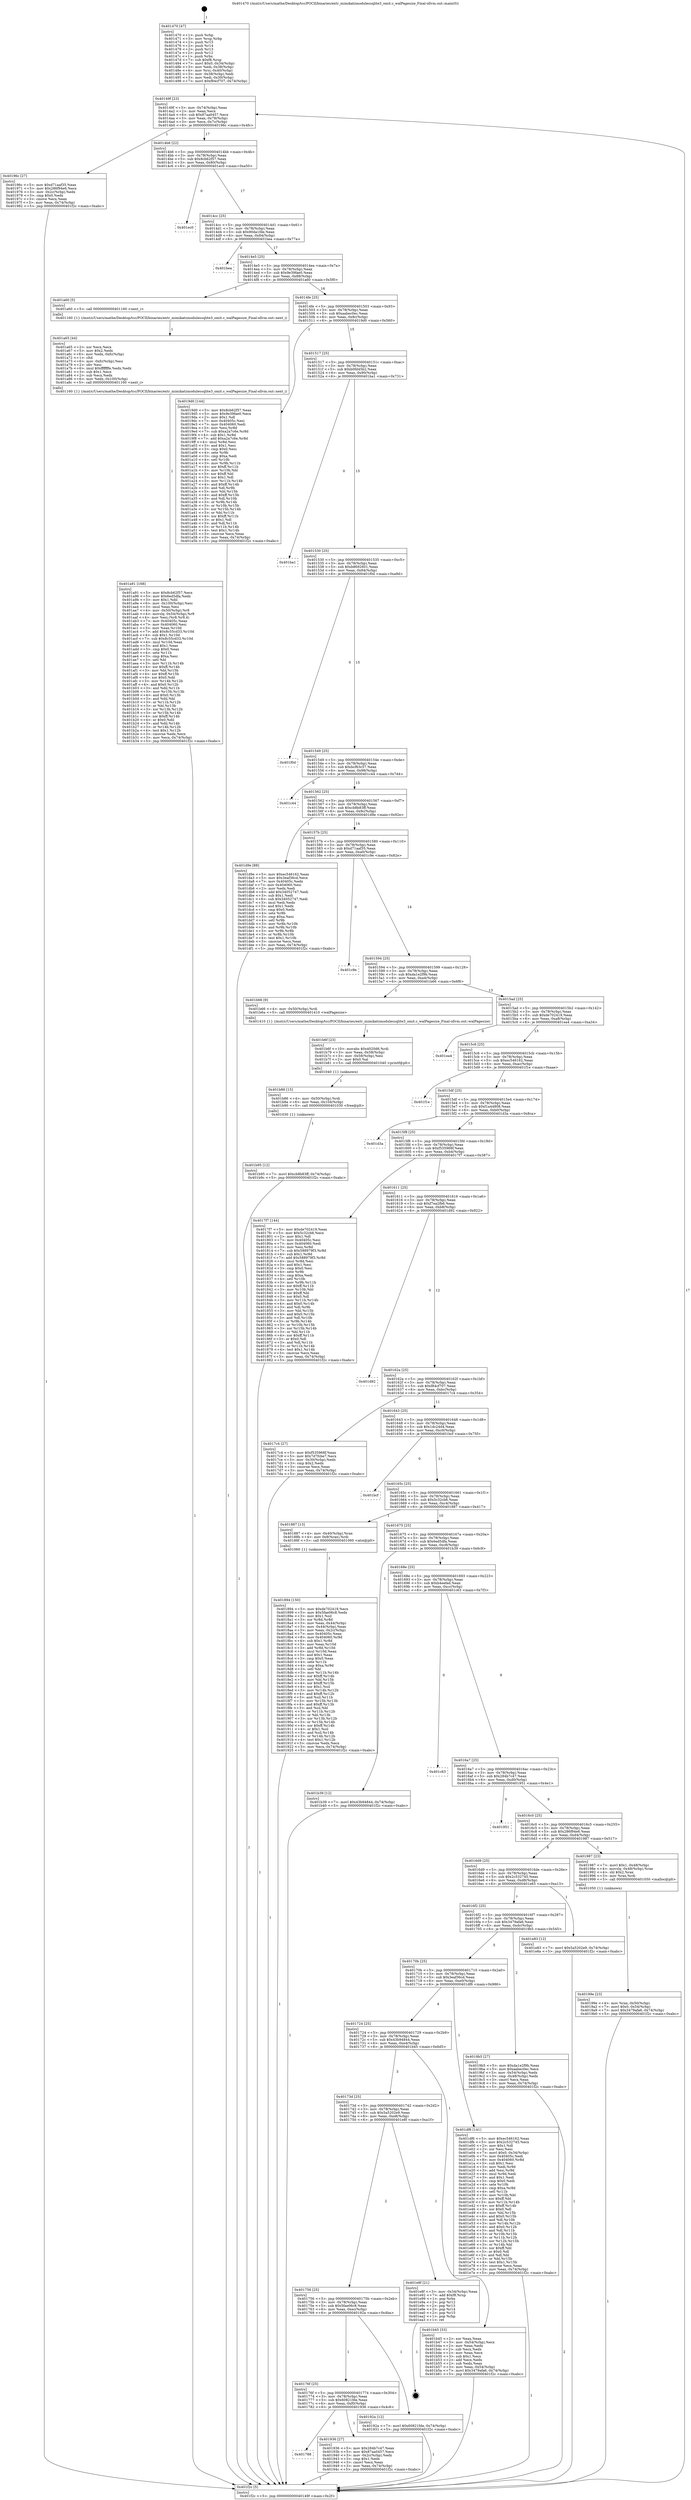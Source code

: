digraph "0x401470" {
  label = "0x401470 (/mnt/c/Users/mathe/Desktop/tcc/POCII/binaries/extr_mimikatzmodulessqlite3_omit.c_walPagesize_Final-ollvm.out::main(0))"
  labelloc = "t"
  node[shape=record]

  Entry [label="",width=0.3,height=0.3,shape=circle,fillcolor=black,style=filled]
  "0x40149f" [label="{
     0x40149f [23]\l
     | [instrs]\l
     &nbsp;&nbsp;0x40149f \<+3\>: mov -0x74(%rbp),%eax\l
     &nbsp;&nbsp;0x4014a2 \<+2\>: mov %eax,%ecx\l
     &nbsp;&nbsp;0x4014a4 \<+6\>: sub $0x87aa0457,%ecx\l
     &nbsp;&nbsp;0x4014aa \<+3\>: mov %eax,-0x78(%rbp)\l
     &nbsp;&nbsp;0x4014ad \<+3\>: mov %ecx,-0x7c(%rbp)\l
     &nbsp;&nbsp;0x4014b0 \<+6\>: je 000000000040196c \<main+0x4fc\>\l
  }"]
  "0x40196c" [label="{
     0x40196c [27]\l
     | [instrs]\l
     &nbsp;&nbsp;0x40196c \<+5\>: mov $0xd71aaf35,%eax\l
     &nbsp;&nbsp;0x401971 \<+5\>: mov $0x286f94e6,%ecx\l
     &nbsp;&nbsp;0x401976 \<+3\>: mov -0x2c(%rbp),%edx\l
     &nbsp;&nbsp;0x401979 \<+3\>: cmp $0x0,%edx\l
     &nbsp;&nbsp;0x40197c \<+3\>: cmove %ecx,%eax\l
     &nbsp;&nbsp;0x40197f \<+3\>: mov %eax,-0x74(%rbp)\l
     &nbsp;&nbsp;0x401982 \<+5\>: jmp 0000000000401f2c \<main+0xabc\>\l
  }"]
  "0x4014b6" [label="{
     0x4014b6 [22]\l
     | [instrs]\l
     &nbsp;&nbsp;0x4014b6 \<+5\>: jmp 00000000004014bb \<main+0x4b\>\l
     &nbsp;&nbsp;0x4014bb \<+3\>: mov -0x78(%rbp),%eax\l
     &nbsp;&nbsp;0x4014be \<+5\>: sub $0x8cb62f57,%eax\l
     &nbsp;&nbsp;0x4014c3 \<+3\>: mov %eax,-0x80(%rbp)\l
     &nbsp;&nbsp;0x4014c6 \<+6\>: je 0000000000401ec0 \<main+0xa50\>\l
  }"]
  Exit [label="",width=0.3,height=0.3,shape=circle,fillcolor=black,style=filled,peripheries=2]
  "0x401ec0" [label="{
     0x401ec0\l
  }", style=dashed]
  "0x4014cc" [label="{
     0x4014cc [25]\l
     | [instrs]\l
     &nbsp;&nbsp;0x4014cc \<+5\>: jmp 00000000004014d1 \<main+0x61\>\l
     &nbsp;&nbsp;0x4014d1 \<+3\>: mov -0x78(%rbp),%eax\l
     &nbsp;&nbsp;0x4014d4 \<+5\>: sub $0x90da1fde,%eax\l
     &nbsp;&nbsp;0x4014d9 \<+6\>: mov %eax,-0x84(%rbp)\l
     &nbsp;&nbsp;0x4014df \<+6\>: je 0000000000401bea \<main+0x77a\>\l
  }"]
  "0x401b95" [label="{
     0x401b95 [12]\l
     | [instrs]\l
     &nbsp;&nbsp;0x401b95 \<+7\>: movl $0xcb8b83ff,-0x74(%rbp)\l
     &nbsp;&nbsp;0x401b9c \<+5\>: jmp 0000000000401f2c \<main+0xabc\>\l
  }"]
  "0x401bea" [label="{
     0x401bea\l
  }", style=dashed]
  "0x4014e5" [label="{
     0x4014e5 [25]\l
     | [instrs]\l
     &nbsp;&nbsp;0x4014e5 \<+5\>: jmp 00000000004014ea \<main+0x7a\>\l
     &nbsp;&nbsp;0x4014ea \<+3\>: mov -0x78(%rbp),%eax\l
     &nbsp;&nbsp;0x4014ed \<+5\>: sub $0x9e39fae0,%eax\l
     &nbsp;&nbsp;0x4014f2 \<+6\>: mov %eax,-0x88(%rbp)\l
     &nbsp;&nbsp;0x4014f8 \<+6\>: je 0000000000401a60 \<main+0x5f0\>\l
  }"]
  "0x401b86" [label="{
     0x401b86 [15]\l
     | [instrs]\l
     &nbsp;&nbsp;0x401b86 \<+4\>: mov -0x50(%rbp),%rdi\l
     &nbsp;&nbsp;0x401b8a \<+6\>: mov %eax,-0x104(%rbp)\l
     &nbsp;&nbsp;0x401b90 \<+5\>: call 0000000000401030 \<free@plt\>\l
     | [calls]\l
     &nbsp;&nbsp;0x401030 \{1\} (unknown)\l
  }"]
  "0x401a60" [label="{
     0x401a60 [5]\l
     | [instrs]\l
     &nbsp;&nbsp;0x401a60 \<+5\>: call 0000000000401160 \<next_i\>\l
     | [calls]\l
     &nbsp;&nbsp;0x401160 \{1\} (/mnt/c/Users/mathe/Desktop/tcc/POCII/binaries/extr_mimikatzmodulessqlite3_omit.c_walPagesize_Final-ollvm.out::next_i)\l
  }"]
  "0x4014fe" [label="{
     0x4014fe [25]\l
     | [instrs]\l
     &nbsp;&nbsp;0x4014fe \<+5\>: jmp 0000000000401503 \<main+0x93\>\l
     &nbsp;&nbsp;0x401503 \<+3\>: mov -0x78(%rbp),%eax\l
     &nbsp;&nbsp;0x401506 \<+5\>: sub $0xaabec0ec,%eax\l
     &nbsp;&nbsp;0x40150b \<+6\>: mov %eax,-0x8c(%rbp)\l
     &nbsp;&nbsp;0x401511 \<+6\>: je 00000000004019d0 \<main+0x560\>\l
  }"]
  "0x401b6f" [label="{
     0x401b6f [23]\l
     | [instrs]\l
     &nbsp;&nbsp;0x401b6f \<+10\>: movabs $0x4020d6,%rdi\l
     &nbsp;&nbsp;0x401b79 \<+3\>: mov %eax,-0x58(%rbp)\l
     &nbsp;&nbsp;0x401b7c \<+3\>: mov -0x58(%rbp),%esi\l
     &nbsp;&nbsp;0x401b7f \<+2\>: mov $0x0,%al\l
     &nbsp;&nbsp;0x401b81 \<+5\>: call 0000000000401040 \<printf@plt\>\l
     | [calls]\l
     &nbsp;&nbsp;0x401040 \{1\} (unknown)\l
  }"]
  "0x4019d0" [label="{
     0x4019d0 [144]\l
     | [instrs]\l
     &nbsp;&nbsp;0x4019d0 \<+5\>: mov $0x8cb62f57,%eax\l
     &nbsp;&nbsp;0x4019d5 \<+5\>: mov $0x9e39fae0,%ecx\l
     &nbsp;&nbsp;0x4019da \<+2\>: mov $0x1,%dl\l
     &nbsp;&nbsp;0x4019dc \<+7\>: mov 0x40405c,%esi\l
     &nbsp;&nbsp;0x4019e3 \<+7\>: mov 0x404060,%edi\l
     &nbsp;&nbsp;0x4019ea \<+3\>: mov %esi,%r8d\l
     &nbsp;&nbsp;0x4019ed \<+7\>: sub $0xa2a7c6e,%r8d\l
     &nbsp;&nbsp;0x4019f4 \<+4\>: sub $0x1,%r8d\l
     &nbsp;&nbsp;0x4019f8 \<+7\>: add $0xa2a7c6e,%r8d\l
     &nbsp;&nbsp;0x4019ff \<+4\>: imul %r8d,%esi\l
     &nbsp;&nbsp;0x401a03 \<+3\>: and $0x1,%esi\l
     &nbsp;&nbsp;0x401a06 \<+3\>: cmp $0x0,%esi\l
     &nbsp;&nbsp;0x401a09 \<+4\>: sete %r9b\l
     &nbsp;&nbsp;0x401a0d \<+3\>: cmp $0xa,%edi\l
     &nbsp;&nbsp;0x401a10 \<+4\>: setl %r10b\l
     &nbsp;&nbsp;0x401a14 \<+3\>: mov %r9b,%r11b\l
     &nbsp;&nbsp;0x401a17 \<+4\>: xor $0xff,%r11b\l
     &nbsp;&nbsp;0x401a1b \<+3\>: mov %r10b,%bl\l
     &nbsp;&nbsp;0x401a1e \<+3\>: xor $0xff,%bl\l
     &nbsp;&nbsp;0x401a21 \<+3\>: xor $0x1,%dl\l
     &nbsp;&nbsp;0x401a24 \<+3\>: mov %r11b,%r14b\l
     &nbsp;&nbsp;0x401a27 \<+4\>: and $0xff,%r14b\l
     &nbsp;&nbsp;0x401a2b \<+3\>: and %dl,%r9b\l
     &nbsp;&nbsp;0x401a2e \<+3\>: mov %bl,%r15b\l
     &nbsp;&nbsp;0x401a31 \<+4\>: and $0xff,%r15b\l
     &nbsp;&nbsp;0x401a35 \<+3\>: and %dl,%r10b\l
     &nbsp;&nbsp;0x401a38 \<+3\>: or %r9b,%r14b\l
     &nbsp;&nbsp;0x401a3b \<+3\>: or %r10b,%r15b\l
     &nbsp;&nbsp;0x401a3e \<+3\>: xor %r15b,%r14b\l
     &nbsp;&nbsp;0x401a41 \<+3\>: or %bl,%r11b\l
     &nbsp;&nbsp;0x401a44 \<+4\>: xor $0xff,%r11b\l
     &nbsp;&nbsp;0x401a48 \<+3\>: or $0x1,%dl\l
     &nbsp;&nbsp;0x401a4b \<+3\>: and %dl,%r11b\l
     &nbsp;&nbsp;0x401a4e \<+3\>: or %r11b,%r14b\l
     &nbsp;&nbsp;0x401a51 \<+4\>: test $0x1,%r14b\l
     &nbsp;&nbsp;0x401a55 \<+3\>: cmovne %ecx,%eax\l
     &nbsp;&nbsp;0x401a58 \<+3\>: mov %eax,-0x74(%rbp)\l
     &nbsp;&nbsp;0x401a5b \<+5\>: jmp 0000000000401f2c \<main+0xabc\>\l
  }"]
  "0x401517" [label="{
     0x401517 [25]\l
     | [instrs]\l
     &nbsp;&nbsp;0x401517 \<+5\>: jmp 000000000040151c \<main+0xac\>\l
     &nbsp;&nbsp;0x40151c \<+3\>: mov -0x78(%rbp),%eax\l
     &nbsp;&nbsp;0x40151f \<+5\>: sub $0xb0fd45b2,%eax\l
     &nbsp;&nbsp;0x401524 \<+6\>: mov %eax,-0x90(%rbp)\l
     &nbsp;&nbsp;0x40152a \<+6\>: je 0000000000401ba1 \<main+0x731\>\l
  }"]
  "0x401a91" [label="{
     0x401a91 [168]\l
     | [instrs]\l
     &nbsp;&nbsp;0x401a91 \<+5\>: mov $0x8cb62f57,%ecx\l
     &nbsp;&nbsp;0x401a96 \<+5\>: mov $0x6ed5dfa,%edx\l
     &nbsp;&nbsp;0x401a9b \<+3\>: mov $0x1,%dil\l
     &nbsp;&nbsp;0x401a9e \<+6\>: mov -0x100(%rbp),%esi\l
     &nbsp;&nbsp;0x401aa4 \<+3\>: imul %eax,%esi\l
     &nbsp;&nbsp;0x401aa7 \<+4\>: mov -0x50(%rbp),%r8\l
     &nbsp;&nbsp;0x401aab \<+4\>: movslq -0x54(%rbp),%r9\l
     &nbsp;&nbsp;0x401aaf \<+4\>: mov %esi,(%r8,%r9,4)\l
     &nbsp;&nbsp;0x401ab3 \<+7\>: mov 0x40405c,%eax\l
     &nbsp;&nbsp;0x401aba \<+7\>: mov 0x404060,%esi\l
     &nbsp;&nbsp;0x401ac1 \<+3\>: mov %eax,%r10d\l
     &nbsp;&nbsp;0x401ac4 \<+7\>: add $0x8c55cd33,%r10d\l
     &nbsp;&nbsp;0x401acb \<+4\>: sub $0x1,%r10d\l
     &nbsp;&nbsp;0x401acf \<+7\>: sub $0x8c55cd33,%r10d\l
     &nbsp;&nbsp;0x401ad6 \<+4\>: imul %r10d,%eax\l
     &nbsp;&nbsp;0x401ada \<+3\>: and $0x1,%eax\l
     &nbsp;&nbsp;0x401add \<+3\>: cmp $0x0,%eax\l
     &nbsp;&nbsp;0x401ae0 \<+4\>: sete %r11b\l
     &nbsp;&nbsp;0x401ae4 \<+3\>: cmp $0xa,%esi\l
     &nbsp;&nbsp;0x401ae7 \<+3\>: setl %bl\l
     &nbsp;&nbsp;0x401aea \<+3\>: mov %r11b,%r14b\l
     &nbsp;&nbsp;0x401aed \<+4\>: xor $0xff,%r14b\l
     &nbsp;&nbsp;0x401af1 \<+3\>: mov %bl,%r15b\l
     &nbsp;&nbsp;0x401af4 \<+4\>: xor $0xff,%r15b\l
     &nbsp;&nbsp;0x401af8 \<+4\>: xor $0x0,%dil\l
     &nbsp;&nbsp;0x401afc \<+3\>: mov %r14b,%r12b\l
     &nbsp;&nbsp;0x401aff \<+4\>: and $0x0,%r12b\l
     &nbsp;&nbsp;0x401b03 \<+3\>: and %dil,%r11b\l
     &nbsp;&nbsp;0x401b06 \<+3\>: mov %r15b,%r13b\l
     &nbsp;&nbsp;0x401b09 \<+4\>: and $0x0,%r13b\l
     &nbsp;&nbsp;0x401b0d \<+3\>: and %dil,%bl\l
     &nbsp;&nbsp;0x401b10 \<+3\>: or %r11b,%r12b\l
     &nbsp;&nbsp;0x401b13 \<+3\>: or %bl,%r13b\l
     &nbsp;&nbsp;0x401b16 \<+3\>: xor %r13b,%r12b\l
     &nbsp;&nbsp;0x401b19 \<+3\>: or %r15b,%r14b\l
     &nbsp;&nbsp;0x401b1c \<+4\>: xor $0xff,%r14b\l
     &nbsp;&nbsp;0x401b20 \<+4\>: or $0x0,%dil\l
     &nbsp;&nbsp;0x401b24 \<+3\>: and %dil,%r14b\l
     &nbsp;&nbsp;0x401b27 \<+3\>: or %r14b,%r12b\l
     &nbsp;&nbsp;0x401b2a \<+4\>: test $0x1,%r12b\l
     &nbsp;&nbsp;0x401b2e \<+3\>: cmovne %edx,%ecx\l
     &nbsp;&nbsp;0x401b31 \<+3\>: mov %ecx,-0x74(%rbp)\l
     &nbsp;&nbsp;0x401b34 \<+5\>: jmp 0000000000401f2c \<main+0xabc\>\l
  }"]
  "0x401ba1" [label="{
     0x401ba1\l
  }", style=dashed]
  "0x401530" [label="{
     0x401530 [25]\l
     | [instrs]\l
     &nbsp;&nbsp;0x401530 \<+5\>: jmp 0000000000401535 \<main+0xc5\>\l
     &nbsp;&nbsp;0x401535 \<+3\>: mov -0x78(%rbp),%eax\l
     &nbsp;&nbsp;0x401538 \<+5\>: sub $0xb8692601,%eax\l
     &nbsp;&nbsp;0x40153d \<+6\>: mov %eax,-0x94(%rbp)\l
     &nbsp;&nbsp;0x401543 \<+6\>: je 0000000000401f0d \<main+0xa9d\>\l
  }"]
  "0x401a65" [label="{
     0x401a65 [44]\l
     | [instrs]\l
     &nbsp;&nbsp;0x401a65 \<+2\>: xor %ecx,%ecx\l
     &nbsp;&nbsp;0x401a67 \<+5\>: mov $0x2,%edx\l
     &nbsp;&nbsp;0x401a6c \<+6\>: mov %edx,-0xfc(%rbp)\l
     &nbsp;&nbsp;0x401a72 \<+1\>: cltd\l
     &nbsp;&nbsp;0x401a73 \<+6\>: mov -0xfc(%rbp),%esi\l
     &nbsp;&nbsp;0x401a79 \<+2\>: idiv %esi\l
     &nbsp;&nbsp;0x401a7b \<+6\>: imul $0xfffffffe,%edx,%edx\l
     &nbsp;&nbsp;0x401a81 \<+3\>: sub $0x1,%ecx\l
     &nbsp;&nbsp;0x401a84 \<+2\>: sub %ecx,%edx\l
     &nbsp;&nbsp;0x401a86 \<+6\>: mov %edx,-0x100(%rbp)\l
     &nbsp;&nbsp;0x401a8c \<+5\>: call 0000000000401160 \<next_i\>\l
     | [calls]\l
     &nbsp;&nbsp;0x401160 \{1\} (/mnt/c/Users/mathe/Desktop/tcc/POCII/binaries/extr_mimikatzmodulessqlite3_omit.c_walPagesize_Final-ollvm.out::next_i)\l
  }"]
  "0x401f0d" [label="{
     0x401f0d\l
  }", style=dashed]
  "0x401549" [label="{
     0x401549 [25]\l
     | [instrs]\l
     &nbsp;&nbsp;0x401549 \<+5\>: jmp 000000000040154e \<main+0xde\>\l
     &nbsp;&nbsp;0x40154e \<+3\>: mov -0x78(%rbp),%eax\l
     &nbsp;&nbsp;0x401551 \<+5\>: sub $0xbcf63c57,%eax\l
     &nbsp;&nbsp;0x401556 \<+6\>: mov %eax,-0x98(%rbp)\l
     &nbsp;&nbsp;0x40155c \<+6\>: je 0000000000401c44 \<main+0x7d4\>\l
  }"]
  "0x40199e" [label="{
     0x40199e [23]\l
     | [instrs]\l
     &nbsp;&nbsp;0x40199e \<+4\>: mov %rax,-0x50(%rbp)\l
     &nbsp;&nbsp;0x4019a2 \<+7\>: movl $0x0,-0x54(%rbp)\l
     &nbsp;&nbsp;0x4019a9 \<+7\>: movl $0x3479afa6,-0x74(%rbp)\l
     &nbsp;&nbsp;0x4019b0 \<+5\>: jmp 0000000000401f2c \<main+0xabc\>\l
  }"]
  "0x401c44" [label="{
     0x401c44\l
  }", style=dashed]
  "0x401562" [label="{
     0x401562 [25]\l
     | [instrs]\l
     &nbsp;&nbsp;0x401562 \<+5\>: jmp 0000000000401567 \<main+0xf7\>\l
     &nbsp;&nbsp;0x401567 \<+3\>: mov -0x78(%rbp),%eax\l
     &nbsp;&nbsp;0x40156a \<+5\>: sub $0xcb8b83ff,%eax\l
     &nbsp;&nbsp;0x40156f \<+6\>: mov %eax,-0x9c(%rbp)\l
     &nbsp;&nbsp;0x401575 \<+6\>: je 0000000000401d9e \<main+0x92e\>\l
  }"]
  "0x401788" [label="{
     0x401788\l
  }", style=dashed]
  "0x401d9e" [label="{
     0x401d9e [88]\l
     | [instrs]\l
     &nbsp;&nbsp;0x401d9e \<+5\>: mov $0xec546162,%eax\l
     &nbsp;&nbsp;0x401da3 \<+5\>: mov $0x3eaf36cd,%ecx\l
     &nbsp;&nbsp;0x401da8 \<+7\>: mov 0x40405c,%edx\l
     &nbsp;&nbsp;0x401daf \<+7\>: mov 0x404060,%esi\l
     &nbsp;&nbsp;0x401db6 \<+2\>: mov %edx,%edi\l
     &nbsp;&nbsp;0x401db8 \<+6\>: add $0x34052747,%edi\l
     &nbsp;&nbsp;0x401dbe \<+3\>: sub $0x1,%edi\l
     &nbsp;&nbsp;0x401dc1 \<+6\>: sub $0x34052747,%edi\l
     &nbsp;&nbsp;0x401dc7 \<+3\>: imul %edi,%edx\l
     &nbsp;&nbsp;0x401dca \<+3\>: and $0x1,%edx\l
     &nbsp;&nbsp;0x401dcd \<+3\>: cmp $0x0,%edx\l
     &nbsp;&nbsp;0x401dd0 \<+4\>: sete %r8b\l
     &nbsp;&nbsp;0x401dd4 \<+3\>: cmp $0xa,%esi\l
     &nbsp;&nbsp;0x401dd7 \<+4\>: setl %r9b\l
     &nbsp;&nbsp;0x401ddb \<+3\>: mov %r8b,%r10b\l
     &nbsp;&nbsp;0x401dde \<+3\>: and %r9b,%r10b\l
     &nbsp;&nbsp;0x401de1 \<+3\>: xor %r9b,%r8b\l
     &nbsp;&nbsp;0x401de4 \<+3\>: or %r8b,%r10b\l
     &nbsp;&nbsp;0x401de7 \<+4\>: test $0x1,%r10b\l
     &nbsp;&nbsp;0x401deb \<+3\>: cmovne %ecx,%eax\l
     &nbsp;&nbsp;0x401dee \<+3\>: mov %eax,-0x74(%rbp)\l
     &nbsp;&nbsp;0x401df1 \<+5\>: jmp 0000000000401f2c \<main+0xabc\>\l
  }"]
  "0x40157b" [label="{
     0x40157b [25]\l
     | [instrs]\l
     &nbsp;&nbsp;0x40157b \<+5\>: jmp 0000000000401580 \<main+0x110\>\l
     &nbsp;&nbsp;0x401580 \<+3\>: mov -0x78(%rbp),%eax\l
     &nbsp;&nbsp;0x401583 \<+5\>: sub $0xd71aaf35,%eax\l
     &nbsp;&nbsp;0x401588 \<+6\>: mov %eax,-0xa0(%rbp)\l
     &nbsp;&nbsp;0x40158e \<+6\>: je 0000000000401c9e \<main+0x82e\>\l
  }"]
  "0x401936" [label="{
     0x401936 [27]\l
     | [instrs]\l
     &nbsp;&nbsp;0x401936 \<+5\>: mov $0x284b7c47,%eax\l
     &nbsp;&nbsp;0x40193b \<+5\>: mov $0x87aa0457,%ecx\l
     &nbsp;&nbsp;0x401940 \<+3\>: mov -0x2c(%rbp),%edx\l
     &nbsp;&nbsp;0x401943 \<+3\>: cmp $0x1,%edx\l
     &nbsp;&nbsp;0x401946 \<+3\>: cmovl %ecx,%eax\l
     &nbsp;&nbsp;0x401949 \<+3\>: mov %eax,-0x74(%rbp)\l
     &nbsp;&nbsp;0x40194c \<+5\>: jmp 0000000000401f2c \<main+0xabc\>\l
  }"]
  "0x401c9e" [label="{
     0x401c9e\l
  }", style=dashed]
  "0x401594" [label="{
     0x401594 [25]\l
     | [instrs]\l
     &nbsp;&nbsp;0x401594 \<+5\>: jmp 0000000000401599 \<main+0x129\>\l
     &nbsp;&nbsp;0x401599 \<+3\>: mov -0x78(%rbp),%eax\l
     &nbsp;&nbsp;0x40159c \<+5\>: sub $0xda1e2f9b,%eax\l
     &nbsp;&nbsp;0x4015a1 \<+6\>: mov %eax,-0xa4(%rbp)\l
     &nbsp;&nbsp;0x4015a7 \<+6\>: je 0000000000401b66 \<main+0x6f6\>\l
  }"]
  "0x40176f" [label="{
     0x40176f [25]\l
     | [instrs]\l
     &nbsp;&nbsp;0x40176f \<+5\>: jmp 0000000000401774 \<main+0x304\>\l
     &nbsp;&nbsp;0x401774 \<+3\>: mov -0x78(%rbp),%eax\l
     &nbsp;&nbsp;0x401777 \<+5\>: sub $0x60821fde,%eax\l
     &nbsp;&nbsp;0x40177c \<+6\>: mov %eax,-0xf0(%rbp)\l
     &nbsp;&nbsp;0x401782 \<+6\>: je 0000000000401936 \<main+0x4c6\>\l
  }"]
  "0x401b66" [label="{
     0x401b66 [9]\l
     | [instrs]\l
     &nbsp;&nbsp;0x401b66 \<+4\>: mov -0x50(%rbp),%rdi\l
     &nbsp;&nbsp;0x401b6a \<+5\>: call 0000000000401410 \<walPagesize\>\l
     | [calls]\l
     &nbsp;&nbsp;0x401410 \{1\} (/mnt/c/Users/mathe/Desktop/tcc/POCII/binaries/extr_mimikatzmodulessqlite3_omit.c_walPagesize_Final-ollvm.out::walPagesize)\l
  }"]
  "0x4015ad" [label="{
     0x4015ad [25]\l
     | [instrs]\l
     &nbsp;&nbsp;0x4015ad \<+5\>: jmp 00000000004015b2 \<main+0x142\>\l
     &nbsp;&nbsp;0x4015b2 \<+3\>: mov -0x78(%rbp),%eax\l
     &nbsp;&nbsp;0x4015b5 \<+5\>: sub $0xde702419,%eax\l
     &nbsp;&nbsp;0x4015ba \<+6\>: mov %eax,-0xa8(%rbp)\l
     &nbsp;&nbsp;0x4015c0 \<+6\>: je 0000000000401ea4 \<main+0xa34\>\l
  }"]
  "0x40192a" [label="{
     0x40192a [12]\l
     | [instrs]\l
     &nbsp;&nbsp;0x40192a \<+7\>: movl $0x60821fde,-0x74(%rbp)\l
     &nbsp;&nbsp;0x401931 \<+5\>: jmp 0000000000401f2c \<main+0xabc\>\l
  }"]
  "0x401ea4" [label="{
     0x401ea4\l
  }", style=dashed]
  "0x4015c6" [label="{
     0x4015c6 [25]\l
     | [instrs]\l
     &nbsp;&nbsp;0x4015c6 \<+5\>: jmp 00000000004015cb \<main+0x15b\>\l
     &nbsp;&nbsp;0x4015cb \<+3\>: mov -0x78(%rbp),%eax\l
     &nbsp;&nbsp;0x4015ce \<+5\>: sub $0xec546162,%eax\l
     &nbsp;&nbsp;0x4015d3 \<+6\>: mov %eax,-0xac(%rbp)\l
     &nbsp;&nbsp;0x4015d9 \<+6\>: je 0000000000401f1e \<main+0xaae\>\l
  }"]
  "0x401756" [label="{
     0x401756 [25]\l
     | [instrs]\l
     &nbsp;&nbsp;0x401756 \<+5\>: jmp 000000000040175b \<main+0x2eb\>\l
     &nbsp;&nbsp;0x40175b \<+3\>: mov -0x78(%rbp),%eax\l
     &nbsp;&nbsp;0x40175e \<+5\>: sub $0x5fae06c8,%eax\l
     &nbsp;&nbsp;0x401763 \<+6\>: mov %eax,-0xec(%rbp)\l
     &nbsp;&nbsp;0x401769 \<+6\>: je 000000000040192a \<main+0x4ba\>\l
  }"]
  "0x401f1e" [label="{
     0x401f1e\l
  }", style=dashed]
  "0x4015df" [label="{
     0x4015df [25]\l
     | [instrs]\l
     &nbsp;&nbsp;0x4015df \<+5\>: jmp 00000000004015e4 \<main+0x174\>\l
     &nbsp;&nbsp;0x4015e4 \<+3\>: mov -0x78(%rbp),%eax\l
     &nbsp;&nbsp;0x4015e7 \<+5\>: sub $0xf1a44808,%eax\l
     &nbsp;&nbsp;0x4015ec \<+6\>: mov %eax,-0xb0(%rbp)\l
     &nbsp;&nbsp;0x4015f2 \<+6\>: je 0000000000401d3a \<main+0x8ca\>\l
  }"]
  "0x401e8f" [label="{
     0x401e8f [21]\l
     | [instrs]\l
     &nbsp;&nbsp;0x401e8f \<+3\>: mov -0x34(%rbp),%eax\l
     &nbsp;&nbsp;0x401e92 \<+7\>: add $0xf8,%rsp\l
     &nbsp;&nbsp;0x401e99 \<+1\>: pop %rbx\l
     &nbsp;&nbsp;0x401e9a \<+2\>: pop %r12\l
     &nbsp;&nbsp;0x401e9c \<+2\>: pop %r13\l
     &nbsp;&nbsp;0x401e9e \<+2\>: pop %r14\l
     &nbsp;&nbsp;0x401ea0 \<+2\>: pop %r15\l
     &nbsp;&nbsp;0x401ea2 \<+1\>: pop %rbp\l
     &nbsp;&nbsp;0x401ea3 \<+1\>: ret\l
  }"]
  "0x401d3a" [label="{
     0x401d3a\l
  }", style=dashed]
  "0x4015f8" [label="{
     0x4015f8 [25]\l
     | [instrs]\l
     &nbsp;&nbsp;0x4015f8 \<+5\>: jmp 00000000004015fd \<main+0x18d\>\l
     &nbsp;&nbsp;0x4015fd \<+3\>: mov -0x78(%rbp),%eax\l
     &nbsp;&nbsp;0x401600 \<+5\>: sub $0xf535968f,%eax\l
     &nbsp;&nbsp;0x401605 \<+6\>: mov %eax,-0xb4(%rbp)\l
     &nbsp;&nbsp;0x40160b \<+6\>: je 00000000004017f7 \<main+0x387\>\l
  }"]
  "0x40173d" [label="{
     0x40173d [25]\l
     | [instrs]\l
     &nbsp;&nbsp;0x40173d \<+5\>: jmp 0000000000401742 \<main+0x2d2\>\l
     &nbsp;&nbsp;0x401742 \<+3\>: mov -0x78(%rbp),%eax\l
     &nbsp;&nbsp;0x401745 \<+5\>: sub $0x5a5202e9,%eax\l
     &nbsp;&nbsp;0x40174a \<+6\>: mov %eax,-0xe8(%rbp)\l
     &nbsp;&nbsp;0x401750 \<+6\>: je 0000000000401e8f \<main+0xa1f\>\l
  }"]
  "0x4017f7" [label="{
     0x4017f7 [144]\l
     | [instrs]\l
     &nbsp;&nbsp;0x4017f7 \<+5\>: mov $0xde702419,%eax\l
     &nbsp;&nbsp;0x4017fc \<+5\>: mov $0x5c32cb6,%ecx\l
     &nbsp;&nbsp;0x401801 \<+2\>: mov $0x1,%dl\l
     &nbsp;&nbsp;0x401803 \<+7\>: mov 0x40405c,%esi\l
     &nbsp;&nbsp;0x40180a \<+7\>: mov 0x404060,%edi\l
     &nbsp;&nbsp;0x401811 \<+3\>: mov %esi,%r8d\l
     &nbsp;&nbsp;0x401814 \<+7\>: sub $0x588979f3,%r8d\l
     &nbsp;&nbsp;0x40181b \<+4\>: sub $0x1,%r8d\l
     &nbsp;&nbsp;0x40181f \<+7\>: add $0x588979f3,%r8d\l
     &nbsp;&nbsp;0x401826 \<+4\>: imul %r8d,%esi\l
     &nbsp;&nbsp;0x40182a \<+3\>: and $0x1,%esi\l
     &nbsp;&nbsp;0x40182d \<+3\>: cmp $0x0,%esi\l
     &nbsp;&nbsp;0x401830 \<+4\>: sete %r9b\l
     &nbsp;&nbsp;0x401834 \<+3\>: cmp $0xa,%edi\l
     &nbsp;&nbsp;0x401837 \<+4\>: setl %r10b\l
     &nbsp;&nbsp;0x40183b \<+3\>: mov %r9b,%r11b\l
     &nbsp;&nbsp;0x40183e \<+4\>: xor $0xff,%r11b\l
     &nbsp;&nbsp;0x401842 \<+3\>: mov %r10b,%bl\l
     &nbsp;&nbsp;0x401845 \<+3\>: xor $0xff,%bl\l
     &nbsp;&nbsp;0x401848 \<+3\>: xor $0x0,%dl\l
     &nbsp;&nbsp;0x40184b \<+3\>: mov %r11b,%r14b\l
     &nbsp;&nbsp;0x40184e \<+4\>: and $0x0,%r14b\l
     &nbsp;&nbsp;0x401852 \<+3\>: and %dl,%r9b\l
     &nbsp;&nbsp;0x401855 \<+3\>: mov %bl,%r15b\l
     &nbsp;&nbsp;0x401858 \<+4\>: and $0x0,%r15b\l
     &nbsp;&nbsp;0x40185c \<+3\>: and %dl,%r10b\l
     &nbsp;&nbsp;0x40185f \<+3\>: or %r9b,%r14b\l
     &nbsp;&nbsp;0x401862 \<+3\>: or %r10b,%r15b\l
     &nbsp;&nbsp;0x401865 \<+3\>: xor %r15b,%r14b\l
     &nbsp;&nbsp;0x401868 \<+3\>: or %bl,%r11b\l
     &nbsp;&nbsp;0x40186b \<+4\>: xor $0xff,%r11b\l
     &nbsp;&nbsp;0x40186f \<+3\>: or $0x0,%dl\l
     &nbsp;&nbsp;0x401872 \<+3\>: and %dl,%r11b\l
     &nbsp;&nbsp;0x401875 \<+3\>: or %r11b,%r14b\l
     &nbsp;&nbsp;0x401878 \<+4\>: test $0x1,%r14b\l
     &nbsp;&nbsp;0x40187c \<+3\>: cmovne %ecx,%eax\l
     &nbsp;&nbsp;0x40187f \<+3\>: mov %eax,-0x74(%rbp)\l
     &nbsp;&nbsp;0x401882 \<+5\>: jmp 0000000000401f2c \<main+0xabc\>\l
  }"]
  "0x401611" [label="{
     0x401611 [25]\l
     | [instrs]\l
     &nbsp;&nbsp;0x401611 \<+5\>: jmp 0000000000401616 \<main+0x1a6\>\l
     &nbsp;&nbsp;0x401616 \<+3\>: mov -0x78(%rbp),%eax\l
     &nbsp;&nbsp;0x401619 \<+5\>: sub $0xf7ea2fb6,%eax\l
     &nbsp;&nbsp;0x40161e \<+6\>: mov %eax,-0xb8(%rbp)\l
     &nbsp;&nbsp;0x401624 \<+6\>: je 0000000000401d92 \<main+0x922\>\l
  }"]
  "0x401b45" [label="{
     0x401b45 [33]\l
     | [instrs]\l
     &nbsp;&nbsp;0x401b45 \<+2\>: xor %eax,%eax\l
     &nbsp;&nbsp;0x401b47 \<+3\>: mov -0x54(%rbp),%ecx\l
     &nbsp;&nbsp;0x401b4a \<+2\>: mov %eax,%edx\l
     &nbsp;&nbsp;0x401b4c \<+2\>: sub %ecx,%edx\l
     &nbsp;&nbsp;0x401b4e \<+2\>: mov %eax,%ecx\l
     &nbsp;&nbsp;0x401b50 \<+3\>: sub $0x1,%ecx\l
     &nbsp;&nbsp;0x401b53 \<+2\>: add %ecx,%edx\l
     &nbsp;&nbsp;0x401b55 \<+2\>: sub %edx,%eax\l
     &nbsp;&nbsp;0x401b57 \<+3\>: mov %eax,-0x54(%rbp)\l
     &nbsp;&nbsp;0x401b5a \<+7\>: movl $0x3479afa6,-0x74(%rbp)\l
     &nbsp;&nbsp;0x401b61 \<+5\>: jmp 0000000000401f2c \<main+0xabc\>\l
  }"]
  "0x401d92" [label="{
     0x401d92\l
  }", style=dashed]
  "0x40162a" [label="{
     0x40162a [25]\l
     | [instrs]\l
     &nbsp;&nbsp;0x40162a \<+5\>: jmp 000000000040162f \<main+0x1bf\>\l
     &nbsp;&nbsp;0x40162f \<+3\>: mov -0x78(%rbp),%eax\l
     &nbsp;&nbsp;0x401632 \<+5\>: sub $0xf84cf707,%eax\l
     &nbsp;&nbsp;0x401637 \<+6\>: mov %eax,-0xbc(%rbp)\l
     &nbsp;&nbsp;0x40163d \<+6\>: je 00000000004017c4 \<main+0x354\>\l
  }"]
  "0x401724" [label="{
     0x401724 [25]\l
     | [instrs]\l
     &nbsp;&nbsp;0x401724 \<+5\>: jmp 0000000000401729 \<main+0x2b9\>\l
     &nbsp;&nbsp;0x401729 \<+3\>: mov -0x78(%rbp),%eax\l
     &nbsp;&nbsp;0x40172c \<+5\>: sub $0x43b94844,%eax\l
     &nbsp;&nbsp;0x401731 \<+6\>: mov %eax,-0xe4(%rbp)\l
     &nbsp;&nbsp;0x401737 \<+6\>: je 0000000000401b45 \<main+0x6d5\>\l
  }"]
  "0x4017c4" [label="{
     0x4017c4 [27]\l
     | [instrs]\l
     &nbsp;&nbsp;0x4017c4 \<+5\>: mov $0xf535968f,%eax\l
     &nbsp;&nbsp;0x4017c9 \<+5\>: mov $0x7d7fcbe7,%ecx\l
     &nbsp;&nbsp;0x4017ce \<+3\>: mov -0x30(%rbp),%edx\l
     &nbsp;&nbsp;0x4017d1 \<+3\>: cmp $0x2,%edx\l
     &nbsp;&nbsp;0x4017d4 \<+3\>: cmovne %ecx,%eax\l
     &nbsp;&nbsp;0x4017d7 \<+3\>: mov %eax,-0x74(%rbp)\l
     &nbsp;&nbsp;0x4017da \<+5\>: jmp 0000000000401f2c \<main+0xabc\>\l
  }"]
  "0x401643" [label="{
     0x401643 [25]\l
     | [instrs]\l
     &nbsp;&nbsp;0x401643 \<+5\>: jmp 0000000000401648 \<main+0x1d8\>\l
     &nbsp;&nbsp;0x401648 \<+3\>: mov -0x78(%rbp),%eax\l
     &nbsp;&nbsp;0x40164b \<+5\>: sub $0x1dc24d4,%eax\l
     &nbsp;&nbsp;0x401650 \<+6\>: mov %eax,-0xc0(%rbp)\l
     &nbsp;&nbsp;0x401656 \<+6\>: je 0000000000401bcf \<main+0x75f\>\l
  }"]
  "0x401f2c" [label="{
     0x401f2c [5]\l
     | [instrs]\l
     &nbsp;&nbsp;0x401f2c \<+5\>: jmp 000000000040149f \<main+0x2f\>\l
  }"]
  "0x401470" [label="{
     0x401470 [47]\l
     | [instrs]\l
     &nbsp;&nbsp;0x401470 \<+1\>: push %rbp\l
     &nbsp;&nbsp;0x401471 \<+3\>: mov %rsp,%rbp\l
     &nbsp;&nbsp;0x401474 \<+2\>: push %r15\l
     &nbsp;&nbsp;0x401476 \<+2\>: push %r14\l
     &nbsp;&nbsp;0x401478 \<+2\>: push %r13\l
     &nbsp;&nbsp;0x40147a \<+2\>: push %r12\l
     &nbsp;&nbsp;0x40147c \<+1\>: push %rbx\l
     &nbsp;&nbsp;0x40147d \<+7\>: sub $0xf8,%rsp\l
     &nbsp;&nbsp;0x401484 \<+7\>: movl $0x0,-0x34(%rbp)\l
     &nbsp;&nbsp;0x40148b \<+3\>: mov %edi,-0x38(%rbp)\l
     &nbsp;&nbsp;0x40148e \<+4\>: mov %rsi,-0x40(%rbp)\l
     &nbsp;&nbsp;0x401492 \<+3\>: mov -0x38(%rbp),%edi\l
     &nbsp;&nbsp;0x401495 \<+3\>: mov %edi,-0x30(%rbp)\l
     &nbsp;&nbsp;0x401498 \<+7\>: movl $0xf84cf707,-0x74(%rbp)\l
  }"]
  "0x401df6" [label="{
     0x401df6 [141]\l
     | [instrs]\l
     &nbsp;&nbsp;0x401df6 \<+5\>: mov $0xec546162,%eax\l
     &nbsp;&nbsp;0x401dfb \<+5\>: mov $0x2c532745,%ecx\l
     &nbsp;&nbsp;0x401e00 \<+2\>: mov $0x1,%dl\l
     &nbsp;&nbsp;0x401e02 \<+2\>: xor %esi,%esi\l
     &nbsp;&nbsp;0x401e04 \<+7\>: movl $0x0,-0x34(%rbp)\l
     &nbsp;&nbsp;0x401e0b \<+7\>: mov 0x40405c,%edi\l
     &nbsp;&nbsp;0x401e12 \<+8\>: mov 0x404060,%r8d\l
     &nbsp;&nbsp;0x401e1a \<+3\>: sub $0x1,%esi\l
     &nbsp;&nbsp;0x401e1d \<+3\>: mov %edi,%r9d\l
     &nbsp;&nbsp;0x401e20 \<+3\>: add %esi,%r9d\l
     &nbsp;&nbsp;0x401e23 \<+4\>: imul %r9d,%edi\l
     &nbsp;&nbsp;0x401e27 \<+3\>: and $0x1,%edi\l
     &nbsp;&nbsp;0x401e2a \<+3\>: cmp $0x0,%edi\l
     &nbsp;&nbsp;0x401e2d \<+4\>: sete %r10b\l
     &nbsp;&nbsp;0x401e31 \<+4\>: cmp $0xa,%r8d\l
     &nbsp;&nbsp;0x401e35 \<+4\>: setl %r11b\l
     &nbsp;&nbsp;0x401e39 \<+3\>: mov %r10b,%bl\l
     &nbsp;&nbsp;0x401e3c \<+3\>: xor $0xff,%bl\l
     &nbsp;&nbsp;0x401e3f \<+3\>: mov %r11b,%r14b\l
     &nbsp;&nbsp;0x401e42 \<+4\>: xor $0xff,%r14b\l
     &nbsp;&nbsp;0x401e46 \<+3\>: xor $0x0,%dl\l
     &nbsp;&nbsp;0x401e49 \<+3\>: mov %bl,%r15b\l
     &nbsp;&nbsp;0x401e4c \<+4\>: and $0x0,%r15b\l
     &nbsp;&nbsp;0x401e50 \<+3\>: and %dl,%r10b\l
     &nbsp;&nbsp;0x401e53 \<+3\>: mov %r14b,%r12b\l
     &nbsp;&nbsp;0x401e56 \<+4\>: and $0x0,%r12b\l
     &nbsp;&nbsp;0x401e5a \<+3\>: and %dl,%r11b\l
     &nbsp;&nbsp;0x401e5d \<+3\>: or %r10b,%r15b\l
     &nbsp;&nbsp;0x401e60 \<+3\>: or %r11b,%r12b\l
     &nbsp;&nbsp;0x401e63 \<+3\>: xor %r12b,%r15b\l
     &nbsp;&nbsp;0x401e66 \<+3\>: or %r14b,%bl\l
     &nbsp;&nbsp;0x401e69 \<+3\>: xor $0xff,%bl\l
     &nbsp;&nbsp;0x401e6c \<+3\>: or $0x0,%dl\l
     &nbsp;&nbsp;0x401e6f \<+2\>: and %dl,%bl\l
     &nbsp;&nbsp;0x401e71 \<+3\>: or %bl,%r15b\l
     &nbsp;&nbsp;0x401e74 \<+4\>: test $0x1,%r15b\l
     &nbsp;&nbsp;0x401e78 \<+3\>: cmovne %ecx,%eax\l
     &nbsp;&nbsp;0x401e7b \<+3\>: mov %eax,-0x74(%rbp)\l
     &nbsp;&nbsp;0x401e7e \<+5\>: jmp 0000000000401f2c \<main+0xabc\>\l
  }"]
  "0x401bcf" [label="{
     0x401bcf\l
  }", style=dashed]
  "0x40165c" [label="{
     0x40165c [25]\l
     | [instrs]\l
     &nbsp;&nbsp;0x40165c \<+5\>: jmp 0000000000401661 \<main+0x1f1\>\l
     &nbsp;&nbsp;0x401661 \<+3\>: mov -0x78(%rbp),%eax\l
     &nbsp;&nbsp;0x401664 \<+5\>: sub $0x5c32cb6,%eax\l
     &nbsp;&nbsp;0x401669 \<+6\>: mov %eax,-0xc4(%rbp)\l
     &nbsp;&nbsp;0x40166f \<+6\>: je 0000000000401887 \<main+0x417\>\l
  }"]
  "0x40170b" [label="{
     0x40170b [25]\l
     | [instrs]\l
     &nbsp;&nbsp;0x40170b \<+5\>: jmp 0000000000401710 \<main+0x2a0\>\l
     &nbsp;&nbsp;0x401710 \<+3\>: mov -0x78(%rbp),%eax\l
     &nbsp;&nbsp;0x401713 \<+5\>: sub $0x3eaf36cd,%eax\l
     &nbsp;&nbsp;0x401718 \<+6\>: mov %eax,-0xe0(%rbp)\l
     &nbsp;&nbsp;0x40171e \<+6\>: je 0000000000401df6 \<main+0x986\>\l
  }"]
  "0x401887" [label="{
     0x401887 [13]\l
     | [instrs]\l
     &nbsp;&nbsp;0x401887 \<+4\>: mov -0x40(%rbp),%rax\l
     &nbsp;&nbsp;0x40188b \<+4\>: mov 0x8(%rax),%rdi\l
     &nbsp;&nbsp;0x40188f \<+5\>: call 0000000000401060 \<atoi@plt\>\l
     | [calls]\l
     &nbsp;&nbsp;0x401060 \{1\} (unknown)\l
  }"]
  "0x401675" [label="{
     0x401675 [25]\l
     | [instrs]\l
     &nbsp;&nbsp;0x401675 \<+5\>: jmp 000000000040167a \<main+0x20a\>\l
     &nbsp;&nbsp;0x40167a \<+3\>: mov -0x78(%rbp),%eax\l
     &nbsp;&nbsp;0x40167d \<+5\>: sub $0x6ed5dfa,%eax\l
     &nbsp;&nbsp;0x401682 \<+6\>: mov %eax,-0xc8(%rbp)\l
     &nbsp;&nbsp;0x401688 \<+6\>: je 0000000000401b39 \<main+0x6c9\>\l
  }"]
  "0x401894" [label="{
     0x401894 [150]\l
     | [instrs]\l
     &nbsp;&nbsp;0x401894 \<+5\>: mov $0xde702419,%ecx\l
     &nbsp;&nbsp;0x401899 \<+5\>: mov $0x5fae06c8,%edx\l
     &nbsp;&nbsp;0x40189e \<+3\>: mov $0x1,%sil\l
     &nbsp;&nbsp;0x4018a1 \<+3\>: xor %r8d,%r8d\l
     &nbsp;&nbsp;0x4018a4 \<+3\>: mov %eax,-0x44(%rbp)\l
     &nbsp;&nbsp;0x4018a7 \<+3\>: mov -0x44(%rbp),%eax\l
     &nbsp;&nbsp;0x4018aa \<+3\>: mov %eax,-0x2c(%rbp)\l
     &nbsp;&nbsp;0x4018ad \<+7\>: mov 0x40405c,%eax\l
     &nbsp;&nbsp;0x4018b4 \<+8\>: mov 0x404060,%r9d\l
     &nbsp;&nbsp;0x4018bc \<+4\>: sub $0x1,%r8d\l
     &nbsp;&nbsp;0x4018c0 \<+3\>: mov %eax,%r10d\l
     &nbsp;&nbsp;0x4018c3 \<+3\>: add %r8d,%r10d\l
     &nbsp;&nbsp;0x4018c6 \<+4\>: imul %r10d,%eax\l
     &nbsp;&nbsp;0x4018ca \<+3\>: and $0x1,%eax\l
     &nbsp;&nbsp;0x4018cd \<+3\>: cmp $0x0,%eax\l
     &nbsp;&nbsp;0x4018d0 \<+4\>: sete %r11b\l
     &nbsp;&nbsp;0x4018d4 \<+4\>: cmp $0xa,%r9d\l
     &nbsp;&nbsp;0x4018d8 \<+3\>: setl %bl\l
     &nbsp;&nbsp;0x4018db \<+3\>: mov %r11b,%r14b\l
     &nbsp;&nbsp;0x4018de \<+4\>: xor $0xff,%r14b\l
     &nbsp;&nbsp;0x4018e2 \<+3\>: mov %bl,%r15b\l
     &nbsp;&nbsp;0x4018e5 \<+4\>: xor $0xff,%r15b\l
     &nbsp;&nbsp;0x4018e9 \<+4\>: xor $0x1,%sil\l
     &nbsp;&nbsp;0x4018ed \<+3\>: mov %r14b,%r12b\l
     &nbsp;&nbsp;0x4018f0 \<+4\>: and $0xff,%r12b\l
     &nbsp;&nbsp;0x4018f4 \<+3\>: and %sil,%r11b\l
     &nbsp;&nbsp;0x4018f7 \<+3\>: mov %r15b,%r13b\l
     &nbsp;&nbsp;0x4018fa \<+4\>: and $0xff,%r13b\l
     &nbsp;&nbsp;0x4018fe \<+3\>: and %sil,%bl\l
     &nbsp;&nbsp;0x401901 \<+3\>: or %r11b,%r12b\l
     &nbsp;&nbsp;0x401904 \<+3\>: or %bl,%r13b\l
     &nbsp;&nbsp;0x401907 \<+3\>: xor %r13b,%r12b\l
     &nbsp;&nbsp;0x40190a \<+3\>: or %r15b,%r14b\l
     &nbsp;&nbsp;0x40190d \<+4\>: xor $0xff,%r14b\l
     &nbsp;&nbsp;0x401911 \<+4\>: or $0x1,%sil\l
     &nbsp;&nbsp;0x401915 \<+3\>: and %sil,%r14b\l
     &nbsp;&nbsp;0x401918 \<+3\>: or %r14b,%r12b\l
     &nbsp;&nbsp;0x40191b \<+4\>: test $0x1,%r12b\l
     &nbsp;&nbsp;0x40191f \<+3\>: cmovne %edx,%ecx\l
     &nbsp;&nbsp;0x401922 \<+3\>: mov %ecx,-0x74(%rbp)\l
     &nbsp;&nbsp;0x401925 \<+5\>: jmp 0000000000401f2c \<main+0xabc\>\l
  }"]
  "0x4019b5" [label="{
     0x4019b5 [27]\l
     | [instrs]\l
     &nbsp;&nbsp;0x4019b5 \<+5\>: mov $0xda1e2f9b,%eax\l
     &nbsp;&nbsp;0x4019ba \<+5\>: mov $0xaabec0ec,%ecx\l
     &nbsp;&nbsp;0x4019bf \<+3\>: mov -0x54(%rbp),%edx\l
     &nbsp;&nbsp;0x4019c2 \<+3\>: cmp -0x48(%rbp),%edx\l
     &nbsp;&nbsp;0x4019c5 \<+3\>: cmovl %ecx,%eax\l
     &nbsp;&nbsp;0x4019c8 \<+3\>: mov %eax,-0x74(%rbp)\l
     &nbsp;&nbsp;0x4019cb \<+5\>: jmp 0000000000401f2c \<main+0xabc\>\l
  }"]
  "0x401b39" [label="{
     0x401b39 [12]\l
     | [instrs]\l
     &nbsp;&nbsp;0x401b39 \<+7\>: movl $0x43b94844,-0x74(%rbp)\l
     &nbsp;&nbsp;0x401b40 \<+5\>: jmp 0000000000401f2c \<main+0xabc\>\l
  }"]
  "0x40168e" [label="{
     0x40168e [25]\l
     | [instrs]\l
     &nbsp;&nbsp;0x40168e \<+5\>: jmp 0000000000401693 \<main+0x223\>\l
     &nbsp;&nbsp;0x401693 \<+3\>: mov -0x78(%rbp),%eax\l
     &nbsp;&nbsp;0x401696 \<+5\>: sub $0xb4eefad,%eax\l
     &nbsp;&nbsp;0x40169b \<+6\>: mov %eax,-0xcc(%rbp)\l
     &nbsp;&nbsp;0x4016a1 \<+6\>: je 0000000000401c63 \<main+0x7f3\>\l
  }"]
  "0x4016f2" [label="{
     0x4016f2 [25]\l
     | [instrs]\l
     &nbsp;&nbsp;0x4016f2 \<+5\>: jmp 00000000004016f7 \<main+0x287\>\l
     &nbsp;&nbsp;0x4016f7 \<+3\>: mov -0x78(%rbp),%eax\l
     &nbsp;&nbsp;0x4016fa \<+5\>: sub $0x3479afa6,%eax\l
     &nbsp;&nbsp;0x4016ff \<+6\>: mov %eax,-0xdc(%rbp)\l
     &nbsp;&nbsp;0x401705 \<+6\>: je 00000000004019b5 \<main+0x545\>\l
  }"]
  "0x401c63" [label="{
     0x401c63\l
  }", style=dashed]
  "0x4016a7" [label="{
     0x4016a7 [25]\l
     | [instrs]\l
     &nbsp;&nbsp;0x4016a7 \<+5\>: jmp 00000000004016ac \<main+0x23c\>\l
     &nbsp;&nbsp;0x4016ac \<+3\>: mov -0x78(%rbp),%eax\l
     &nbsp;&nbsp;0x4016af \<+5\>: sub $0x284b7c47,%eax\l
     &nbsp;&nbsp;0x4016b4 \<+6\>: mov %eax,-0xd0(%rbp)\l
     &nbsp;&nbsp;0x4016ba \<+6\>: je 0000000000401951 \<main+0x4e1\>\l
  }"]
  "0x401e83" [label="{
     0x401e83 [12]\l
     | [instrs]\l
     &nbsp;&nbsp;0x401e83 \<+7\>: movl $0x5a5202e9,-0x74(%rbp)\l
     &nbsp;&nbsp;0x401e8a \<+5\>: jmp 0000000000401f2c \<main+0xabc\>\l
  }"]
  "0x401951" [label="{
     0x401951\l
  }", style=dashed]
  "0x4016c0" [label="{
     0x4016c0 [25]\l
     | [instrs]\l
     &nbsp;&nbsp;0x4016c0 \<+5\>: jmp 00000000004016c5 \<main+0x255\>\l
     &nbsp;&nbsp;0x4016c5 \<+3\>: mov -0x78(%rbp),%eax\l
     &nbsp;&nbsp;0x4016c8 \<+5\>: sub $0x286f94e6,%eax\l
     &nbsp;&nbsp;0x4016cd \<+6\>: mov %eax,-0xd4(%rbp)\l
     &nbsp;&nbsp;0x4016d3 \<+6\>: je 0000000000401987 \<main+0x517\>\l
  }"]
  "0x4016d9" [label="{
     0x4016d9 [25]\l
     | [instrs]\l
     &nbsp;&nbsp;0x4016d9 \<+5\>: jmp 00000000004016de \<main+0x26e\>\l
     &nbsp;&nbsp;0x4016de \<+3\>: mov -0x78(%rbp),%eax\l
     &nbsp;&nbsp;0x4016e1 \<+5\>: sub $0x2c532745,%eax\l
     &nbsp;&nbsp;0x4016e6 \<+6\>: mov %eax,-0xd8(%rbp)\l
     &nbsp;&nbsp;0x4016ec \<+6\>: je 0000000000401e83 \<main+0xa13\>\l
  }"]
  "0x401987" [label="{
     0x401987 [23]\l
     | [instrs]\l
     &nbsp;&nbsp;0x401987 \<+7\>: movl $0x1,-0x48(%rbp)\l
     &nbsp;&nbsp;0x40198e \<+4\>: movslq -0x48(%rbp),%rax\l
     &nbsp;&nbsp;0x401992 \<+4\>: shl $0x2,%rax\l
     &nbsp;&nbsp;0x401996 \<+3\>: mov %rax,%rdi\l
     &nbsp;&nbsp;0x401999 \<+5\>: call 0000000000401050 \<malloc@plt\>\l
     | [calls]\l
     &nbsp;&nbsp;0x401050 \{1\} (unknown)\l
  }"]
  Entry -> "0x401470" [label=" 1"]
  "0x40149f" -> "0x40196c" [label=" 1"]
  "0x40149f" -> "0x4014b6" [label=" 17"]
  "0x401e8f" -> Exit [label=" 1"]
  "0x4014b6" -> "0x401ec0" [label=" 0"]
  "0x4014b6" -> "0x4014cc" [label=" 17"]
  "0x401e83" -> "0x401f2c" [label=" 1"]
  "0x4014cc" -> "0x401bea" [label=" 0"]
  "0x4014cc" -> "0x4014e5" [label=" 17"]
  "0x401df6" -> "0x401f2c" [label=" 1"]
  "0x4014e5" -> "0x401a60" [label=" 1"]
  "0x4014e5" -> "0x4014fe" [label=" 16"]
  "0x401d9e" -> "0x401f2c" [label=" 1"]
  "0x4014fe" -> "0x4019d0" [label=" 1"]
  "0x4014fe" -> "0x401517" [label=" 15"]
  "0x401b95" -> "0x401f2c" [label=" 1"]
  "0x401517" -> "0x401ba1" [label=" 0"]
  "0x401517" -> "0x401530" [label=" 15"]
  "0x401b86" -> "0x401b95" [label=" 1"]
  "0x401530" -> "0x401f0d" [label=" 0"]
  "0x401530" -> "0x401549" [label=" 15"]
  "0x401b6f" -> "0x401b86" [label=" 1"]
  "0x401549" -> "0x401c44" [label=" 0"]
  "0x401549" -> "0x401562" [label=" 15"]
  "0x401b66" -> "0x401b6f" [label=" 1"]
  "0x401562" -> "0x401d9e" [label=" 1"]
  "0x401562" -> "0x40157b" [label=" 14"]
  "0x401b45" -> "0x401f2c" [label=" 1"]
  "0x40157b" -> "0x401c9e" [label=" 0"]
  "0x40157b" -> "0x401594" [label=" 14"]
  "0x401b39" -> "0x401f2c" [label=" 1"]
  "0x401594" -> "0x401b66" [label=" 1"]
  "0x401594" -> "0x4015ad" [label=" 13"]
  "0x401a65" -> "0x401a91" [label=" 1"]
  "0x4015ad" -> "0x401ea4" [label=" 0"]
  "0x4015ad" -> "0x4015c6" [label=" 13"]
  "0x401a60" -> "0x401a65" [label=" 1"]
  "0x4015c6" -> "0x401f1e" [label=" 0"]
  "0x4015c6" -> "0x4015df" [label=" 13"]
  "0x4019b5" -> "0x401f2c" [label=" 2"]
  "0x4015df" -> "0x401d3a" [label=" 0"]
  "0x4015df" -> "0x4015f8" [label=" 13"]
  "0x40199e" -> "0x401f2c" [label=" 1"]
  "0x4015f8" -> "0x4017f7" [label=" 1"]
  "0x4015f8" -> "0x401611" [label=" 12"]
  "0x40196c" -> "0x401f2c" [label=" 1"]
  "0x401611" -> "0x401d92" [label=" 0"]
  "0x401611" -> "0x40162a" [label=" 12"]
  "0x401936" -> "0x401f2c" [label=" 1"]
  "0x40162a" -> "0x4017c4" [label=" 1"]
  "0x40162a" -> "0x401643" [label=" 11"]
  "0x4017c4" -> "0x401f2c" [label=" 1"]
  "0x401470" -> "0x40149f" [label=" 1"]
  "0x401f2c" -> "0x40149f" [label=" 17"]
  "0x4017f7" -> "0x401f2c" [label=" 1"]
  "0x40176f" -> "0x401936" [label=" 1"]
  "0x401643" -> "0x401bcf" [label=" 0"]
  "0x401643" -> "0x40165c" [label=" 11"]
  "0x401a91" -> "0x401f2c" [label=" 1"]
  "0x40165c" -> "0x401887" [label=" 1"]
  "0x40165c" -> "0x401675" [label=" 10"]
  "0x401887" -> "0x401894" [label=" 1"]
  "0x401894" -> "0x401f2c" [label=" 1"]
  "0x401756" -> "0x40176f" [label=" 1"]
  "0x401675" -> "0x401b39" [label=" 1"]
  "0x401675" -> "0x40168e" [label=" 9"]
  "0x401756" -> "0x40192a" [label=" 1"]
  "0x40168e" -> "0x401c63" [label=" 0"]
  "0x40168e" -> "0x4016a7" [label=" 9"]
  "0x40173d" -> "0x401756" [label=" 2"]
  "0x4016a7" -> "0x401951" [label=" 0"]
  "0x4016a7" -> "0x4016c0" [label=" 9"]
  "0x40173d" -> "0x401e8f" [label=" 1"]
  "0x4016c0" -> "0x401987" [label=" 1"]
  "0x4016c0" -> "0x4016d9" [label=" 8"]
  "0x401987" -> "0x40199e" [label=" 1"]
  "0x4016d9" -> "0x401e83" [label=" 1"]
  "0x4016d9" -> "0x4016f2" [label=" 7"]
  "0x4019d0" -> "0x401f2c" [label=" 1"]
  "0x4016f2" -> "0x4019b5" [label=" 2"]
  "0x4016f2" -> "0x40170b" [label=" 5"]
  "0x40192a" -> "0x401f2c" [label=" 1"]
  "0x40170b" -> "0x401df6" [label=" 1"]
  "0x40170b" -> "0x401724" [label=" 4"]
  "0x40176f" -> "0x401788" [label=" 0"]
  "0x401724" -> "0x401b45" [label=" 1"]
  "0x401724" -> "0x40173d" [label=" 3"]
}
